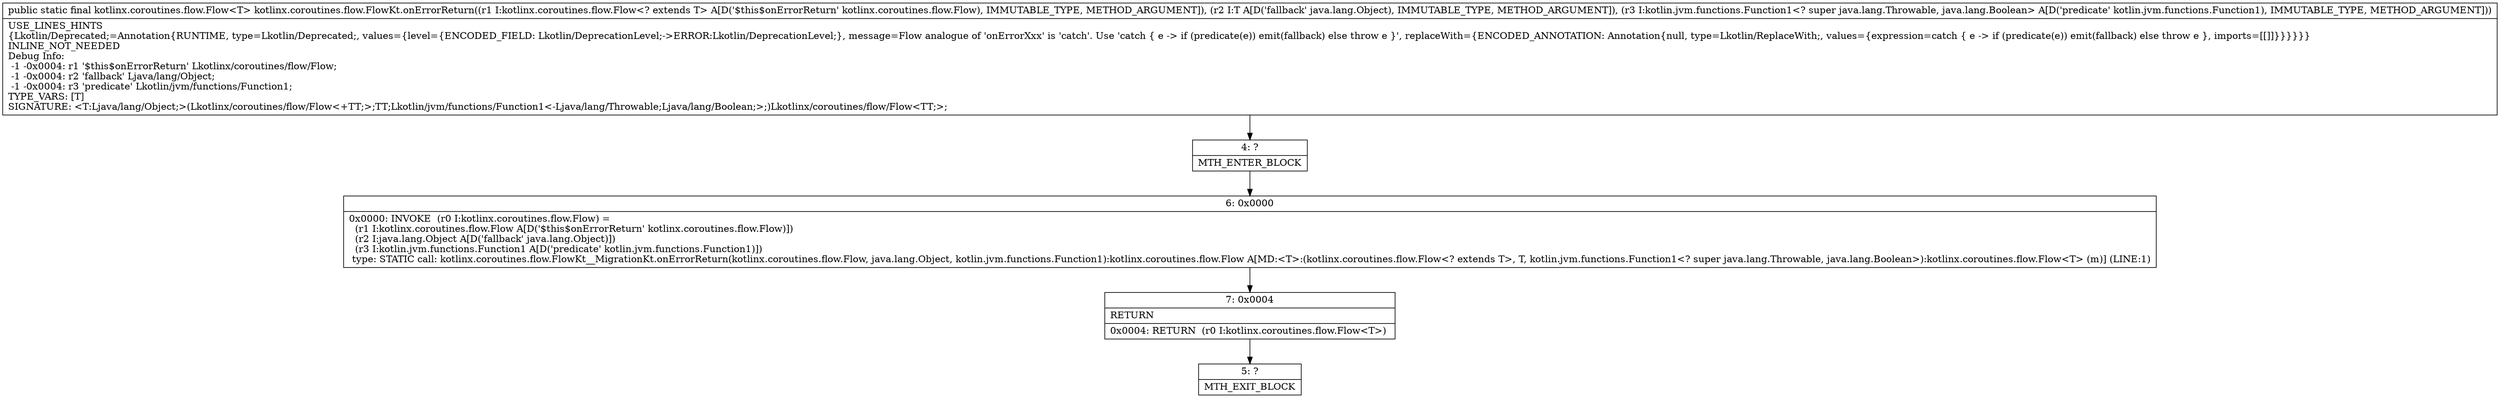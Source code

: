 digraph "CFG forkotlinx.coroutines.flow.FlowKt.onErrorReturn(Lkotlinx\/coroutines\/flow\/Flow;Ljava\/lang\/Object;Lkotlin\/jvm\/functions\/Function1;)Lkotlinx\/coroutines\/flow\/Flow;" {
Node_4 [shape=record,label="{4\:\ ?|MTH_ENTER_BLOCK\l}"];
Node_6 [shape=record,label="{6\:\ 0x0000|0x0000: INVOKE  (r0 I:kotlinx.coroutines.flow.Flow) = \l  (r1 I:kotlinx.coroutines.flow.Flow A[D('$this$onErrorReturn' kotlinx.coroutines.flow.Flow)])\l  (r2 I:java.lang.Object A[D('fallback' java.lang.Object)])\l  (r3 I:kotlin.jvm.functions.Function1 A[D('predicate' kotlin.jvm.functions.Function1)])\l type: STATIC call: kotlinx.coroutines.flow.FlowKt__MigrationKt.onErrorReturn(kotlinx.coroutines.flow.Flow, java.lang.Object, kotlin.jvm.functions.Function1):kotlinx.coroutines.flow.Flow A[MD:\<T\>:(kotlinx.coroutines.flow.Flow\<? extends T\>, T, kotlin.jvm.functions.Function1\<? super java.lang.Throwable, java.lang.Boolean\>):kotlinx.coroutines.flow.Flow\<T\> (m)] (LINE:1)\l}"];
Node_7 [shape=record,label="{7\:\ 0x0004|RETURN\l|0x0004: RETURN  (r0 I:kotlinx.coroutines.flow.Flow\<T\>) \l}"];
Node_5 [shape=record,label="{5\:\ ?|MTH_EXIT_BLOCK\l}"];
MethodNode[shape=record,label="{public static final kotlinx.coroutines.flow.Flow\<T\> kotlinx.coroutines.flow.FlowKt.onErrorReturn((r1 I:kotlinx.coroutines.flow.Flow\<? extends T\> A[D('$this$onErrorReturn' kotlinx.coroutines.flow.Flow), IMMUTABLE_TYPE, METHOD_ARGUMENT]), (r2 I:T A[D('fallback' java.lang.Object), IMMUTABLE_TYPE, METHOD_ARGUMENT]), (r3 I:kotlin.jvm.functions.Function1\<? super java.lang.Throwable, java.lang.Boolean\> A[D('predicate' kotlin.jvm.functions.Function1), IMMUTABLE_TYPE, METHOD_ARGUMENT]))  | USE_LINES_HINTS\l\{Lkotlin\/Deprecated;=Annotation\{RUNTIME, type=Lkotlin\/Deprecated;, values=\{level=\{ENCODED_FIELD: Lkotlin\/DeprecationLevel;\-\>ERROR:Lkotlin\/DeprecationLevel;\}, message=Flow analogue of 'onErrorXxx' is 'catch'. Use 'catch \{ e \-\> if (predicate(e)) emit(fallback) else throw e \}', replaceWith=\{ENCODED_ANNOTATION: Annotation\{null, type=Lkotlin\/ReplaceWith;, values=\{expression=catch \{ e \-\> if (predicate(e)) emit(fallback) else throw e \}, imports=[[]]\}\}\}\}\}\}\lINLINE_NOT_NEEDED\lDebug Info:\l  \-1 \-0x0004: r1 '$this$onErrorReturn' Lkotlinx\/coroutines\/flow\/Flow;\l  \-1 \-0x0004: r2 'fallback' Ljava\/lang\/Object;\l  \-1 \-0x0004: r3 'predicate' Lkotlin\/jvm\/functions\/Function1;\lTYPE_VARS: [T]\lSIGNATURE: \<T:Ljava\/lang\/Object;\>(Lkotlinx\/coroutines\/flow\/Flow\<+TT;\>;TT;Lkotlin\/jvm\/functions\/Function1\<\-Ljava\/lang\/Throwable;Ljava\/lang\/Boolean;\>;)Lkotlinx\/coroutines\/flow\/Flow\<TT;\>;\l}"];
MethodNode -> Node_4;Node_4 -> Node_6;
Node_6 -> Node_7;
Node_7 -> Node_5;
}


